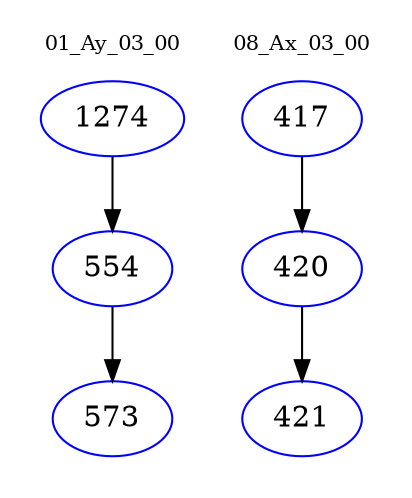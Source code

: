 digraph{
subgraph cluster_0 {
color = white
label = "01_Ay_03_00";
fontsize=10;
T0_1274 [label="1274", color="blue"]
T0_1274 -> T0_554 [color="black"]
T0_554 [label="554", color="blue"]
T0_554 -> T0_573 [color="black"]
T0_573 [label="573", color="blue"]
}
subgraph cluster_1 {
color = white
label = "08_Ax_03_00";
fontsize=10;
T1_417 [label="417", color="blue"]
T1_417 -> T1_420 [color="black"]
T1_420 [label="420", color="blue"]
T1_420 -> T1_421 [color="black"]
T1_421 [label="421", color="blue"]
}
}
